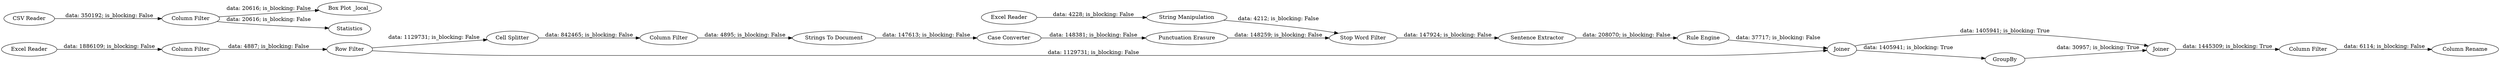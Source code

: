 digraph {
	"2826049058516110574_7" [label="Excel Reader"]
	"2826049058516110574_4" [label="Box Plot _local_"]
	"2826049058516110574_32" [label="Column Rename"]
	"2826049058516110574_24" [label="Excel Reader"]
	"2826049058516110574_17" [label="Strings To Document"]
	"2826049058516110574_22" [label="String Manipulation"]
	"2826049058516110574_31" [label="Column Filter"]
	"2826049058516110574_15" [label="Cell Splitter"]
	"2826049058516110574_16" [label="Column Filter"]
	"2826049058516110574_3" [label=Statistics]
	"2826049058516110574_8" [label="Column Filter"]
	"2826049058516110574_20" [label="Stop Word Filter"]
	"2826049058516110574_25" [label="Rule Engine"]
	"2826049058516110574_19" [label="Punctuation Erasure"]
	"2826049058516110574_29" [label=Joiner]
	"2826049058516110574_2" [label="Column Filter"]
	"2826049058516110574_1" [label="CSV Reader"]
	"2826049058516110574_30" [label=Joiner]
	"2826049058516110574_23" [label="Sentence Extractor"]
	"2826049058516110574_26" [label=GroupBy]
	"2826049058516110574_18" [label="Case Converter"]
	"2826049058516110574_9" [label="Row Filter"]
	"2826049058516110574_8" -> "2826049058516110574_9" [label="data: 4887; is_blocking: False"]
	"2826049058516110574_24" -> "2826049058516110574_22" [label="data: 4228; is_blocking: False"]
	"2826049058516110574_16" -> "2826049058516110574_17" [label="data: 4895; is_blocking: False"]
	"2826049058516110574_29" -> "2826049058516110574_26" [label="data: 1405941; is_blocking: True"]
	"2826049058516110574_9" -> "2826049058516110574_15" [label="data: 1129731; is_blocking: False"]
	"2826049058516110574_19" -> "2826049058516110574_20" [label="data: 148259; is_blocking: False"]
	"2826049058516110574_2" -> "2826049058516110574_3" [label="data: 20616; is_blocking: False"]
	"2826049058516110574_2" -> "2826049058516110574_4" [label="data: 20616; is_blocking: False"]
	"2826049058516110574_20" -> "2826049058516110574_23" [label="data: 147924; is_blocking: False"]
	"2826049058516110574_26" -> "2826049058516110574_30" [label="data: 30957; is_blocking: True"]
	"2826049058516110574_1" -> "2826049058516110574_2" [label="data: 350192; is_blocking: False"]
	"2826049058516110574_7" -> "2826049058516110574_8" [label="data: 1886109; is_blocking: False"]
	"2826049058516110574_31" -> "2826049058516110574_32" [label="data: 6114; is_blocking: False"]
	"2826049058516110574_30" -> "2826049058516110574_31" [label="data: 1445309; is_blocking: True"]
	"2826049058516110574_22" -> "2826049058516110574_20" [label="data: 4212; is_blocking: False"]
	"2826049058516110574_25" -> "2826049058516110574_29" [label="data: 37717; is_blocking: False"]
	"2826049058516110574_15" -> "2826049058516110574_16" [label="data: 842465; is_blocking: False"]
	"2826049058516110574_17" -> "2826049058516110574_18" [label="data: 147613; is_blocking: False"]
	"2826049058516110574_9" -> "2826049058516110574_29" [label="data: 1129731; is_blocking: False"]
	"2826049058516110574_18" -> "2826049058516110574_19" [label="data: 148381; is_blocking: False"]
	"2826049058516110574_23" -> "2826049058516110574_25" [label="data: 208070; is_blocking: False"]
	"2826049058516110574_29" -> "2826049058516110574_30" [label="data: 1405941; is_blocking: True"]
	rankdir=LR
}
